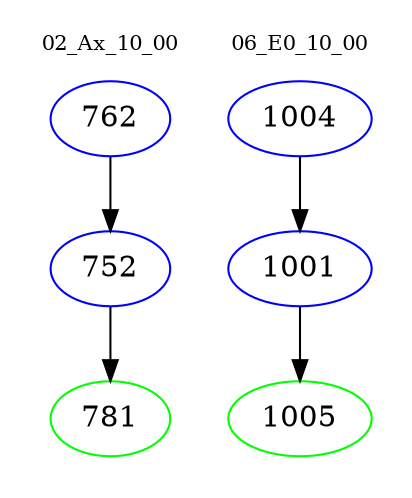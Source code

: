 digraph{
subgraph cluster_0 {
color = white
label = "02_Ax_10_00";
fontsize=10;
T0_762 [label="762", color="blue"]
T0_762 -> T0_752 [color="black"]
T0_752 [label="752", color="blue"]
T0_752 -> T0_781 [color="black"]
T0_781 [label="781", color="green"]
}
subgraph cluster_1 {
color = white
label = "06_E0_10_00";
fontsize=10;
T1_1004 [label="1004", color="blue"]
T1_1004 -> T1_1001 [color="black"]
T1_1001 [label="1001", color="blue"]
T1_1001 -> T1_1005 [color="black"]
T1_1005 [label="1005", color="green"]
}
}
